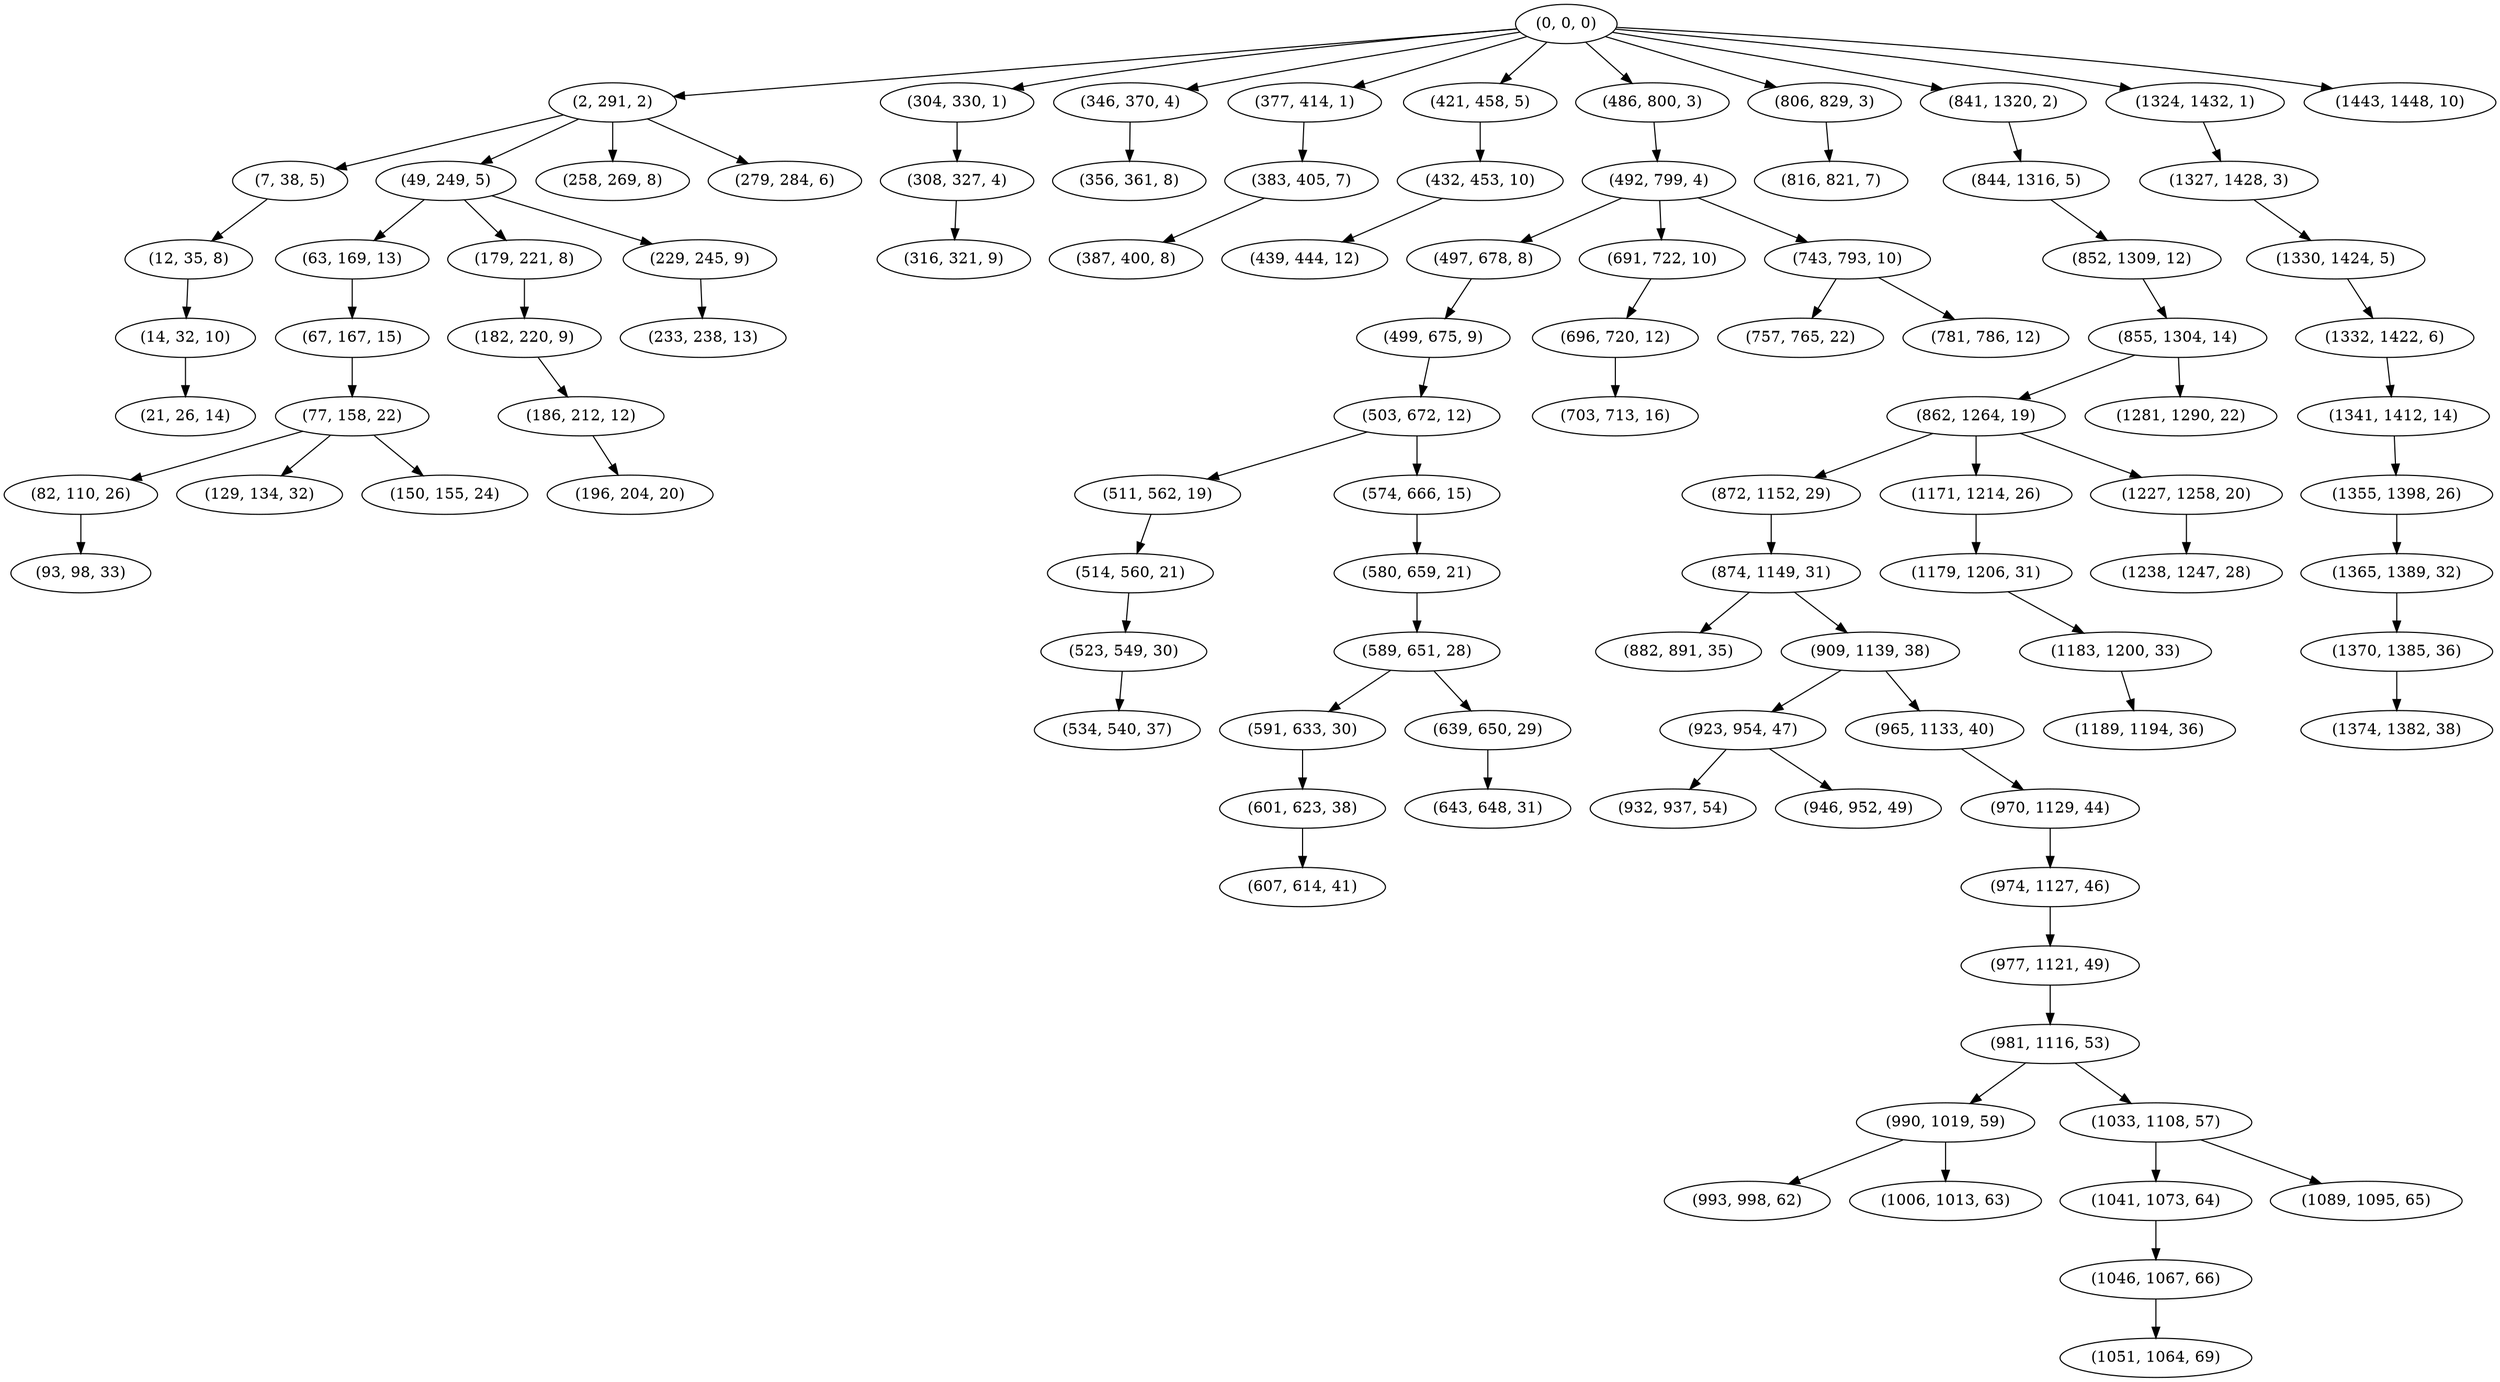 digraph tree {
    "(0, 0, 0)";
    "(2, 291, 2)";
    "(7, 38, 5)";
    "(12, 35, 8)";
    "(14, 32, 10)";
    "(21, 26, 14)";
    "(49, 249, 5)";
    "(63, 169, 13)";
    "(67, 167, 15)";
    "(77, 158, 22)";
    "(82, 110, 26)";
    "(93, 98, 33)";
    "(129, 134, 32)";
    "(150, 155, 24)";
    "(179, 221, 8)";
    "(182, 220, 9)";
    "(186, 212, 12)";
    "(196, 204, 20)";
    "(229, 245, 9)";
    "(233, 238, 13)";
    "(258, 269, 8)";
    "(279, 284, 6)";
    "(304, 330, 1)";
    "(308, 327, 4)";
    "(316, 321, 9)";
    "(346, 370, 4)";
    "(356, 361, 8)";
    "(377, 414, 1)";
    "(383, 405, 7)";
    "(387, 400, 8)";
    "(421, 458, 5)";
    "(432, 453, 10)";
    "(439, 444, 12)";
    "(486, 800, 3)";
    "(492, 799, 4)";
    "(497, 678, 8)";
    "(499, 675, 9)";
    "(503, 672, 12)";
    "(511, 562, 19)";
    "(514, 560, 21)";
    "(523, 549, 30)";
    "(534, 540, 37)";
    "(574, 666, 15)";
    "(580, 659, 21)";
    "(589, 651, 28)";
    "(591, 633, 30)";
    "(601, 623, 38)";
    "(607, 614, 41)";
    "(639, 650, 29)";
    "(643, 648, 31)";
    "(691, 722, 10)";
    "(696, 720, 12)";
    "(703, 713, 16)";
    "(743, 793, 10)";
    "(757, 765, 22)";
    "(781, 786, 12)";
    "(806, 829, 3)";
    "(816, 821, 7)";
    "(841, 1320, 2)";
    "(844, 1316, 5)";
    "(852, 1309, 12)";
    "(855, 1304, 14)";
    "(862, 1264, 19)";
    "(872, 1152, 29)";
    "(874, 1149, 31)";
    "(882, 891, 35)";
    "(909, 1139, 38)";
    "(923, 954, 47)";
    "(932, 937, 54)";
    "(946, 952, 49)";
    "(965, 1133, 40)";
    "(970, 1129, 44)";
    "(974, 1127, 46)";
    "(977, 1121, 49)";
    "(981, 1116, 53)";
    "(990, 1019, 59)";
    "(993, 998, 62)";
    "(1006, 1013, 63)";
    "(1033, 1108, 57)";
    "(1041, 1073, 64)";
    "(1046, 1067, 66)";
    "(1051, 1064, 69)";
    "(1089, 1095, 65)";
    "(1171, 1214, 26)";
    "(1179, 1206, 31)";
    "(1183, 1200, 33)";
    "(1189, 1194, 36)";
    "(1227, 1258, 20)";
    "(1238, 1247, 28)";
    "(1281, 1290, 22)";
    "(1324, 1432, 1)";
    "(1327, 1428, 3)";
    "(1330, 1424, 5)";
    "(1332, 1422, 6)";
    "(1341, 1412, 14)";
    "(1355, 1398, 26)";
    "(1365, 1389, 32)";
    "(1370, 1385, 36)";
    "(1374, 1382, 38)";
    "(1443, 1448, 10)";
    "(0, 0, 0)" -> "(2, 291, 2)";
    "(0, 0, 0)" -> "(304, 330, 1)";
    "(0, 0, 0)" -> "(346, 370, 4)";
    "(0, 0, 0)" -> "(377, 414, 1)";
    "(0, 0, 0)" -> "(421, 458, 5)";
    "(0, 0, 0)" -> "(486, 800, 3)";
    "(0, 0, 0)" -> "(806, 829, 3)";
    "(0, 0, 0)" -> "(841, 1320, 2)";
    "(0, 0, 0)" -> "(1324, 1432, 1)";
    "(0, 0, 0)" -> "(1443, 1448, 10)";
    "(2, 291, 2)" -> "(7, 38, 5)";
    "(2, 291, 2)" -> "(49, 249, 5)";
    "(2, 291, 2)" -> "(258, 269, 8)";
    "(2, 291, 2)" -> "(279, 284, 6)";
    "(7, 38, 5)" -> "(12, 35, 8)";
    "(12, 35, 8)" -> "(14, 32, 10)";
    "(14, 32, 10)" -> "(21, 26, 14)";
    "(49, 249, 5)" -> "(63, 169, 13)";
    "(49, 249, 5)" -> "(179, 221, 8)";
    "(49, 249, 5)" -> "(229, 245, 9)";
    "(63, 169, 13)" -> "(67, 167, 15)";
    "(67, 167, 15)" -> "(77, 158, 22)";
    "(77, 158, 22)" -> "(82, 110, 26)";
    "(77, 158, 22)" -> "(129, 134, 32)";
    "(77, 158, 22)" -> "(150, 155, 24)";
    "(82, 110, 26)" -> "(93, 98, 33)";
    "(179, 221, 8)" -> "(182, 220, 9)";
    "(182, 220, 9)" -> "(186, 212, 12)";
    "(186, 212, 12)" -> "(196, 204, 20)";
    "(229, 245, 9)" -> "(233, 238, 13)";
    "(304, 330, 1)" -> "(308, 327, 4)";
    "(308, 327, 4)" -> "(316, 321, 9)";
    "(346, 370, 4)" -> "(356, 361, 8)";
    "(377, 414, 1)" -> "(383, 405, 7)";
    "(383, 405, 7)" -> "(387, 400, 8)";
    "(421, 458, 5)" -> "(432, 453, 10)";
    "(432, 453, 10)" -> "(439, 444, 12)";
    "(486, 800, 3)" -> "(492, 799, 4)";
    "(492, 799, 4)" -> "(497, 678, 8)";
    "(492, 799, 4)" -> "(691, 722, 10)";
    "(492, 799, 4)" -> "(743, 793, 10)";
    "(497, 678, 8)" -> "(499, 675, 9)";
    "(499, 675, 9)" -> "(503, 672, 12)";
    "(503, 672, 12)" -> "(511, 562, 19)";
    "(503, 672, 12)" -> "(574, 666, 15)";
    "(511, 562, 19)" -> "(514, 560, 21)";
    "(514, 560, 21)" -> "(523, 549, 30)";
    "(523, 549, 30)" -> "(534, 540, 37)";
    "(574, 666, 15)" -> "(580, 659, 21)";
    "(580, 659, 21)" -> "(589, 651, 28)";
    "(589, 651, 28)" -> "(591, 633, 30)";
    "(589, 651, 28)" -> "(639, 650, 29)";
    "(591, 633, 30)" -> "(601, 623, 38)";
    "(601, 623, 38)" -> "(607, 614, 41)";
    "(639, 650, 29)" -> "(643, 648, 31)";
    "(691, 722, 10)" -> "(696, 720, 12)";
    "(696, 720, 12)" -> "(703, 713, 16)";
    "(743, 793, 10)" -> "(757, 765, 22)";
    "(743, 793, 10)" -> "(781, 786, 12)";
    "(806, 829, 3)" -> "(816, 821, 7)";
    "(841, 1320, 2)" -> "(844, 1316, 5)";
    "(844, 1316, 5)" -> "(852, 1309, 12)";
    "(852, 1309, 12)" -> "(855, 1304, 14)";
    "(855, 1304, 14)" -> "(862, 1264, 19)";
    "(855, 1304, 14)" -> "(1281, 1290, 22)";
    "(862, 1264, 19)" -> "(872, 1152, 29)";
    "(862, 1264, 19)" -> "(1171, 1214, 26)";
    "(862, 1264, 19)" -> "(1227, 1258, 20)";
    "(872, 1152, 29)" -> "(874, 1149, 31)";
    "(874, 1149, 31)" -> "(882, 891, 35)";
    "(874, 1149, 31)" -> "(909, 1139, 38)";
    "(909, 1139, 38)" -> "(923, 954, 47)";
    "(909, 1139, 38)" -> "(965, 1133, 40)";
    "(923, 954, 47)" -> "(932, 937, 54)";
    "(923, 954, 47)" -> "(946, 952, 49)";
    "(965, 1133, 40)" -> "(970, 1129, 44)";
    "(970, 1129, 44)" -> "(974, 1127, 46)";
    "(974, 1127, 46)" -> "(977, 1121, 49)";
    "(977, 1121, 49)" -> "(981, 1116, 53)";
    "(981, 1116, 53)" -> "(990, 1019, 59)";
    "(981, 1116, 53)" -> "(1033, 1108, 57)";
    "(990, 1019, 59)" -> "(993, 998, 62)";
    "(990, 1019, 59)" -> "(1006, 1013, 63)";
    "(1033, 1108, 57)" -> "(1041, 1073, 64)";
    "(1033, 1108, 57)" -> "(1089, 1095, 65)";
    "(1041, 1073, 64)" -> "(1046, 1067, 66)";
    "(1046, 1067, 66)" -> "(1051, 1064, 69)";
    "(1171, 1214, 26)" -> "(1179, 1206, 31)";
    "(1179, 1206, 31)" -> "(1183, 1200, 33)";
    "(1183, 1200, 33)" -> "(1189, 1194, 36)";
    "(1227, 1258, 20)" -> "(1238, 1247, 28)";
    "(1324, 1432, 1)" -> "(1327, 1428, 3)";
    "(1327, 1428, 3)" -> "(1330, 1424, 5)";
    "(1330, 1424, 5)" -> "(1332, 1422, 6)";
    "(1332, 1422, 6)" -> "(1341, 1412, 14)";
    "(1341, 1412, 14)" -> "(1355, 1398, 26)";
    "(1355, 1398, 26)" -> "(1365, 1389, 32)";
    "(1365, 1389, 32)" -> "(1370, 1385, 36)";
    "(1370, 1385, 36)" -> "(1374, 1382, 38)";
}
